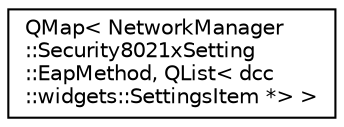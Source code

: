 digraph "类继承关系图"
{
  edge [fontname="Helvetica",fontsize="10",labelfontname="Helvetica",labelfontsize="10"];
  node [fontname="Helvetica",fontsize="10",shape=record];
  rankdir="LR";
  Node0 [label="QMap\< NetworkManager\l::Security8021xSetting\l::EapMethod, QList\< dcc\l::widgets::SettingsItem *\> \>",height=0.2,width=0.4,color="black", fillcolor="white", style="filled",URL="$class_q_map.html"];
}
